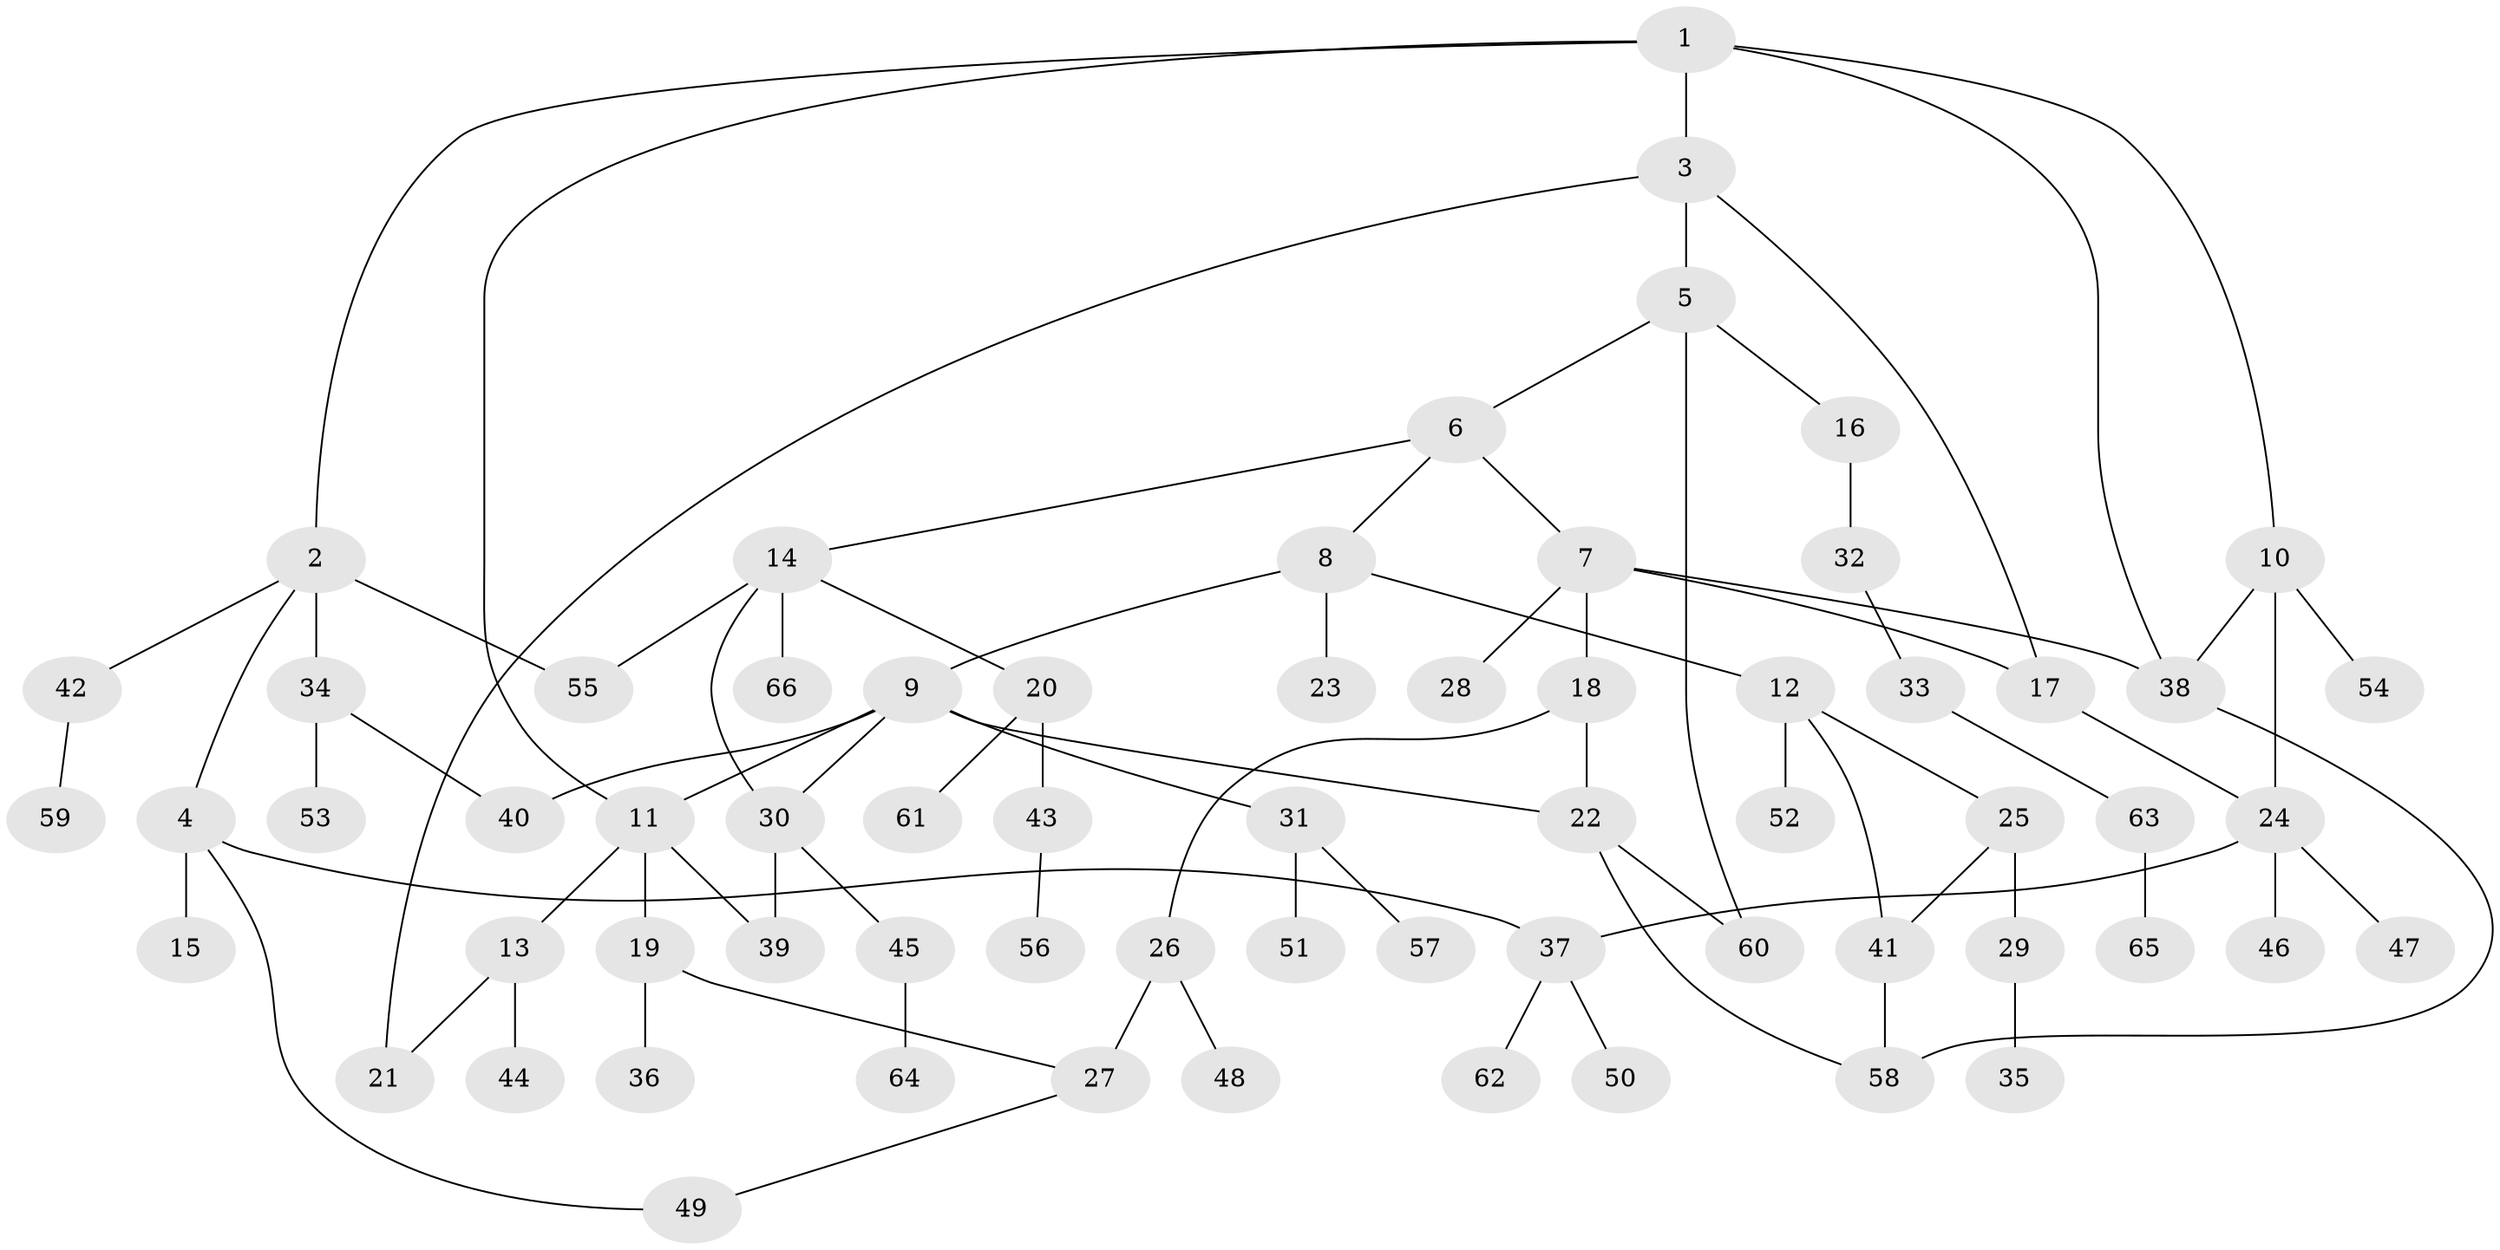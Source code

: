 // original degree distribution, {6: 0.05343511450381679, 5: 0.061068702290076333, 2: 0.2748091603053435, 3: 0.09923664122137404, 4: 0.07633587786259542, 1: 0.42748091603053434, 7: 0.007633587786259542}
// Generated by graph-tools (version 1.1) at 2025/49/03/04/25 22:49:12]
// undirected, 66 vertices, 83 edges
graph export_dot {
  node [color=gray90,style=filled];
  1;
  2;
  3;
  4;
  5;
  6;
  7;
  8;
  9;
  10;
  11;
  12;
  13;
  14;
  15;
  16;
  17;
  18;
  19;
  20;
  21;
  22;
  23;
  24;
  25;
  26;
  27;
  28;
  29;
  30;
  31;
  32;
  33;
  34;
  35;
  36;
  37;
  38;
  39;
  40;
  41;
  42;
  43;
  44;
  45;
  46;
  47;
  48;
  49;
  50;
  51;
  52;
  53;
  54;
  55;
  56;
  57;
  58;
  59;
  60;
  61;
  62;
  63;
  64;
  65;
  66;
  1 -- 2 [weight=1.0];
  1 -- 3 [weight=1.0];
  1 -- 10 [weight=1.0];
  1 -- 11 [weight=1.0];
  1 -- 38 [weight=1.0];
  2 -- 4 [weight=1.0];
  2 -- 34 [weight=1.0];
  2 -- 42 [weight=1.0];
  2 -- 55 [weight=1.0];
  3 -- 5 [weight=1.0];
  3 -- 17 [weight=1.0];
  3 -- 21 [weight=1.0];
  4 -- 15 [weight=3.0];
  4 -- 37 [weight=1.0];
  4 -- 49 [weight=1.0];
  5 -- 6 [weight=1.0];
  5 -- 16 [weight=1.0];
  5 -- 60 [weight=1.0];
  6 -- 7 [weight=1.0];
  6 -- 8 [weight=1.0];
  6 -- 14 [weight=1.0];
  7 -- 17 [weight=1.0];
  7 -- 18 [weight=1.0];
  7 -- 28 [weight=1.0];
  7 -- 38 [weight=1.0];
  8 -- 9 [weight=1.0];
  8 -- 12 [weight=1.0];
  8 -- 23 [weight=2.0];
  9 -- 11 [weight=1.0];
  9 -- 22 [weight=1.0];
  9 -- 30 [weight=1.0];
  9 -- 31 [weight=1.0];
  9 -- 40 [weight=3.0];
  10 -- 24 [weight=1.0];
  10 -- 38 [weight=1.0];
  10 -- 54 [weight=2.0];
  11 -- 13 [weight=1.0];
  11 -- 19 [weight=3.0];
  11 -- 39 [weight=1.0];
  12 -- 25 [weight=1.0];
  12 -- 41 [weight=1.0];
  12 -- 52 [weight=1.0];
  13 -- 21 [weight=1.0];
  13 -- 44 [weight=2.0];
  14 -- 20 [weight=1.0];
  14 -- 30 [weight=1.0];
  14 -- 55 [weight=1.0];
  14 -- 66 [weight=1.0];
  16 -- 32 [weight=1.0];
  17 -- 24 [weight=1.0];
  18 -- 22 [weight=1.0];
  18 -- 26 [weight=1.0];
  19 -- 27 [weight=1.0];
  19 -- 36 [weight=1.0];
  20 -- 43 [weight=1.0];
  20 -- 61 [weight=1.0];
  22 -- 58 [weight=1.0];
  22 -- 60 [weight=1.0];
  24 -- 37 [weight=1.0];
  24 -- 46 [weight=1.0];
  24 -- 47 [weight=2.0];
  25 -- 29 [weight=3.0];
  25 -- 41 [weight=1.0];
  26 -- 27 [weight=3.0];
  26 -- 48 [weight=1.0];
  27 -- 49 [weight=1.0];
  29 -- 35 [weight=1.0];
  30 -- 39 [weight=2.0];
  30 -- 45 [weight=1.0];
  31 -- 51 [weight=1.0];
  31 -- 57 [weight=1.0];
  32 -- 33 [weight=1.0];
  33 -- 63 [weight=1.0];
  34 -- 40 [weight=1.0];
  34 -- 53 [weight=2.0];
  37 -- 50 [weight=1.0];
  37 -- 62 [weight=1.0];
  38 -- 58 [weight=1.0];
  41 -- 58 [weight=1.0];
  42 -- 59 [weight=1.0];
  43 -- 56 [weight=1.0];
  45 -- 64 [weight=1.0];
  63 -- 65 [weight=1.0];
}
